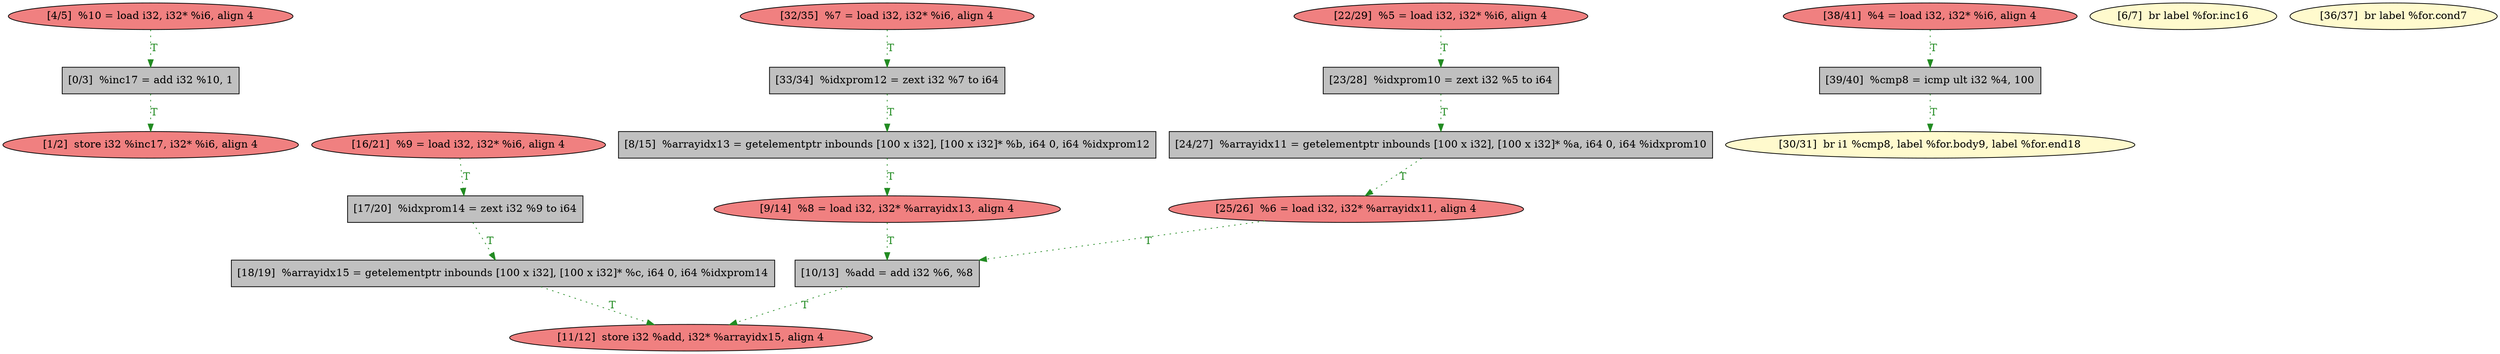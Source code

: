 
digraph G {


node442 [fillcolor=lightcoral,label="[1/2]  store i32 %inc17, i32* %i6, align 4",shape=ellipse,style=filled ]
node441 [fillcolor=grey,label="[24/27]  %arrayidx11 = getelementptr inbounds [100 x i32], [100 x i32]* %a, i64 0, i64 %idxprom10",shape=rectangle,style=filled ]
node440 [fillcolor=grey,label="[17/20]  %idxprom14 = zext i32 %9 to i64",shape=rectangle,style=filled ]
node439 [fillcolor=lightcoral,label="[22/29]  %5 = load i32, i32* %i6, align 4",shape=ellipse,style=filled ]
node438 [fillcolor=lemonchiffon,label="[30/31]  br i1 %cmp8, label %for.body9, label %for.end18",shape=ellipse,style=filled ]
node427 [fillcolor=lemonchiffon,label="[6/7]  br label %for.inc16",shape=ellipse,style=filled ]
node426 [fillcolor=lightcoral,label="[4/5]  %10 = load i32, i32* %i6, align 4",shape=ellipse,style=filled ]
node424 [fillcolor=grey,label="[18/19]  %arrayidx15 = getelementptr inbounds [100 x i32], [100 x i32]* %c, i64 0, i64 %idxprom14",shape=rectangle,style=filled ]
node425 [fillcolor=grey,label="[33/34]  %idxprom12 = zext i32 %7 to i64",shape=rectangle,style=filled ]
node422 [fillcolor=grey,label="[10/13]  %add = add i32 %6, %8",shape=rectangle,style=filled ]
node429 [fillcolor=lightcoral,label="[25/26]  %6 = load i32, i32* %arrayidx11, align 4",shape=ellipse,style=filled ]
node428 [fillcolor=grey,label="[0/3]  %inc17 = add i32 %10, 1",shape=rectangle,style=filled ]
node423 [fillcolor=lightcoral,label="[11/12]  store i32 %add, i32* %arrayidx15, align 4",shape=ellipse,style=filled ]
node431 [fillcolor=lightcoral,label="[32/35]  %7 = load i32, i32* %i6, align 4",shape=ellipse,style=filled ]
node437 [fillcolor=grey,label="[39/40]  %cmp8 = icmp ult i32 %4, 100",shape=rectangle,style=filled ]
node433 [fillcolor=lemonchiffon,label="[36/37]  br label %for.cond7",shape=ellipse,style=filled ]
node432 [fillcolor=grey,label="[23/28]  %idxprom10 = zext i32 %5 to i64",shape=rectangle,style=filled ]
node434 [fillcolor=lightcoral,label="[16/21]  %9 = load i32, i32* %i6, align 4",shape=ellipse,style=filled ]
node430 [fillcolor=lightcoral,label="[9/14]  %8 = load i32, i32* %arrayidx13, align 4",shape=ellipse,style=filled ]
node435 [fillcolor=grey,label="[8/15]  %arrayidx13 = getelementptr inbounds [100 x i32], [100 x i32]* %b, i64 0, i64 %idxprom12",shape=rectangle,style=filled ]
node436 [fillcolor=lightcoral,label="[38/41]  %4 = load i32, i32* %i6, align 4",shape=ellipse,style=filled ]

node439->node432 [style=dotted,color=forestgreen,label="T",fontcolor=forestgreen ]
node425->node435 [style=dotted,color=forestgreen,label="T",fontcolor=forestgreen ]
node432->node441 [style=dotted,color=forestgreen,label="T",fontcolor=forestgreen ]
node428->node442 [style=dotted,color=forestgreen,label="T",fontcolor=forestgreen ]
node437->node438 [style=dotted,color=forestgreen,label="T",fontcolor=forestgreen ]
node440->node424 [style=dotted,color=forestgreen,label="T",fontcolor=forestgreen ]
node431->node425 [style=dotted,color=forestgreen,label="T",fontcolor=forestgreen ]
node422->node423 [style=dotted,color=forestgreen,label="T",fontcolor=forestgreen ]
node441->node429 [style=dotted,color=forestgreen,label="T",fontcolor=forestgreen ]
node429->node422 [style=dotted,color=forestgreen,label="T",fontcolor=forestgreen ]
node424->node423 [style=dotted,color=forestgreen,label="T",fontcolor=forestgreen ]
node434->node440 [style=dotted,color=forestgreen,label="T",fontcolor=forestgreen ]
node430->node422 [style=dotted,color=forestgreen,label="T",fontcolor=forestgreen ]
node436->node437 [style=dotted,color=forestgreen,label="T",fontcolor=forestgreen ]
node435->node430 [style=dotted,color=forestgreen,label="T",fontcolor=forestgreen ]
node426->node428 [style=dotted,color=forestgreen,label="T",fontcolor=forestgreen ]


}
